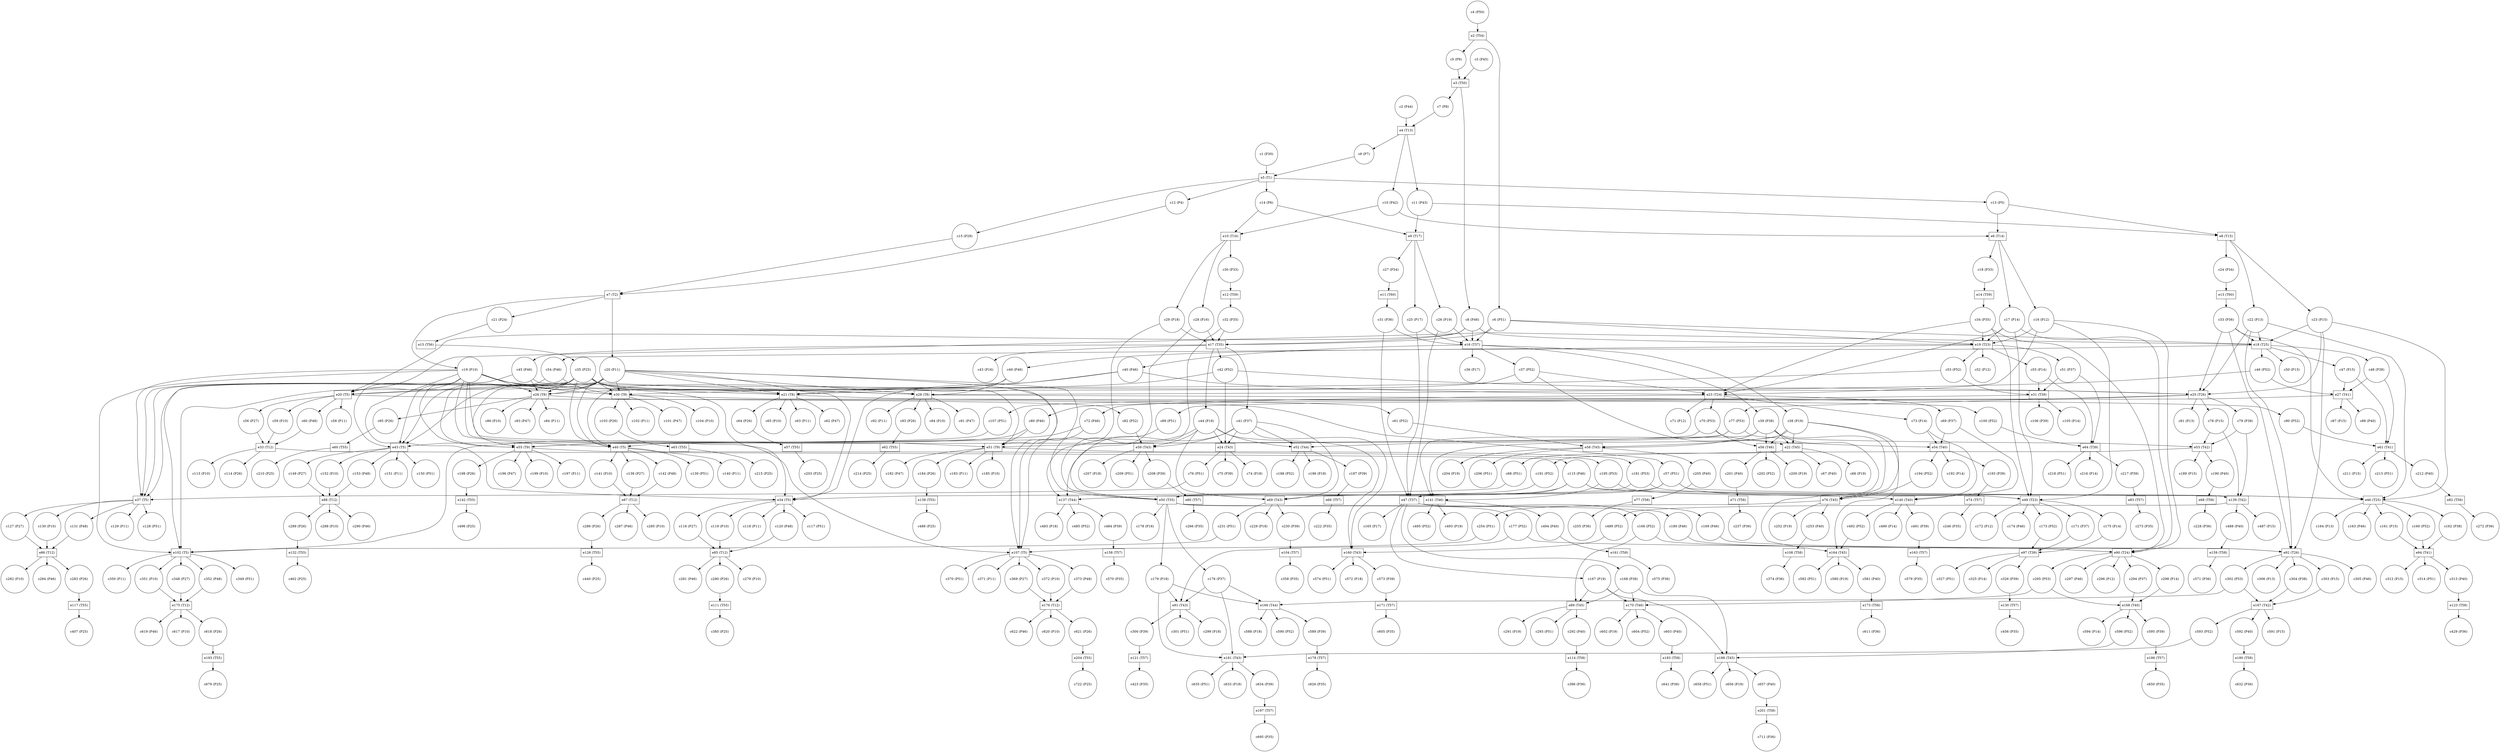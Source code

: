 digraph PetriNet {
// Places
p15 [shape=circle label="c15 (P29)"];
p326 [shape=circle label="c326 (P39)"];
p327 [shape=circle label="c327 (P51)"];
p107 [shape=circle label="c107 (P51)"];
p283 [shape=circle label="c283 (P26)"];
p173 [shape=circle label="c173 (P52)"];
p179 [shape=circle label="c179 (P18)"];
p491 [shape=circle label="c491 (P39)"];
p41 [shape=circle label="c41 (P37)"];
p371 [shape=circle label="c371 (P11)"];
p183 [shape=circle label="c183 (P11)"];
p197 [shape=circle label="c197 (P11)"];
p66 [shape=circle label="c66 (P19)"];
p57 [shape=circle label="c57 (P51)"];
p150 [shape=circle label="c150 (P51)"];
p130 [shape=circle label="c130 (P10)"];
p407 [shape=circle label="c407 (P25)"];
p11 [shape=circle label="c11 (P43)"];
p82 [shape=circle label="c82 (P52)"];
p325 [shape=circle label="c325 (P14)"];
p619 [shape=circle label="c619 (P46)"];
p114 [shape=circle label="c114 (P26)"];
p182 [shape=circle label="c182 (P47)"];
p167 [shape=circle label="c167 (P19)"];
p138 [shape=circle label="c138 (P27)"];
p593 [shape=circle label="c593 (P52)"];
p372 [shape=circle label="c372 (P10)"];
p49 [shape=circle label="c49 (P46)"];
p396 [shape=circle label="c396 (P36)"];
p33 [shape=circle label="c33 (P36)"];
p32 [shape=circle label="c32 (P35)"];
p24 [shape=circle label="c24 (P34)"];
p142 [shape=circle label="c142 (P48)"];
p209 [shape=circle label="c209 (P51)"];
p169 [shape=circle label="c169 (P46)"];
p163 [shape=circle label="c163 (P46)"];
p43 [shape=circle label="c43 (P16)"];
p617 [shape=circle label="c617 (P10)"];
p279 [shape=circle label="c279 (P10)"];
p203 [shape=circle label="c203 (P25)"];
p188 [shape=circle label="c188 (P52)"];
p489 [shape=circle label="c489 (P52)"];
p181 [shape=circle label="c181 (P53)"];
p85 [shape=circle label="c85 (P26)"];
p591 [shape=circle label="c591 (P15)"];
p621 [shape=circle label="c621 (P26)"];
p302 [shape=circle label="c302 (P53)"];
p595 [shape=circle label="c595 (P39)"];
p6 [shape=circle label="c6 (P51)"];
p189 [shape=circle label="c189 (P15)"];
p299 [shape=circle label="c299 (P18)"];
p93 [shape=circle label="c93 (P26)"];
p62 [shape=circle label="c62 (P47)"];
p215 [shape=circle label="c215 (P25)"];
p350 [shape=circle label="c350 (P11)"];
p1 [shape=circle label="c1 (P30)"];
p603 [shape=circle label="c603 (P40)"];
p69 [shape=circle label="c69 (P37)"];
p64 [shape=circle label="c64 (P26)"];
p305 [shape=circle label="c305 (P46)"];
p290 [shape=circle label="c290 (P46)"];
p456 [shape=circle label="c456 (P35)"];
p26 [shape=circle label="c26 (P19)"];
p40 [shape=circle label="c40 (P46)"];
p37 [shape=circle label="c37 (P52)"];
p486 [shape=circle label="c486 (P25)"];
p252 [shape=circle label="c252 (P19)"];
p187 [shape=circle label="c187 (P39)"];
p9 [shape=circle label="c9 (P7)"];
p31 [shape=circle label="c31 (P36)"];
p298 [shape=circle label="c298 (P14)"];
p67 [shape=circle label="c67 (P40)"];
p105 [shape=circle label="c105 (P14)"];
p204 [shape=circle label="c204 (P19)"];
p104 [shape=circle label="c104 (P10)"];
p10 [shape=circle label="c10 (P42)"];
p590 [shape=circle label="c590 (P52)"];
p44 [shape=circle label="c44 (P18)"];
p711 [shape=circle label="c711 (P36)"];
p385 [shape=circle label="c385 (P25)"];
p303 [shape=circle label="c303 (P15)"];
p633 [shape=circle label="c633 (P18)"];
p253 [shape=circle label="c253 (P40)"];
p166 [shape=circle label="c166 (P52)"];
p184 [shape=circle label="c184 (P26)"];
p88 [shape=circle label="c88 (P40)"];
p153 [shape=circle label="c153 (P48)"];
p55 [shape=circle label="c55 (P14)"];
p292 [shape=circle label="c292 (P40)"];
p214 [shape=circle label="c214 (P25)"];
p16 [shape=circle label="c16 (P12)"];
p348 [shape=circle label="c348 (P27)"];
p177 [shape=circle label="c177 (P52)"];
p222 [shape=circle label="c222 (P35)"];
p289 [shape=circle label="c289 (P26)"];
p7 [shape=circle label="c7 (P8)"];
p207 [shape=circle label="c207 (P18)"];
p30 [shape=circle label="c30 (P33)"];
p17 [shape=circle label="c17 (P14)"];
p25 [shape=circle label="c25 (P17)"];
p246 [shape=circle label="c246 (P35)"];
p100 [shape=circle label="c100 (P52)"];
p54 [shape=circle label="c54 (P46)"];
p171 [shape=circle label="c171 (P37)"];
p78 [shape=circle label="c78 (P15)"];
p217 [shape=circle label="c217 (P39)"];
p28 [shape=circle label="c28 (P16)"];
p231 [shape=circle label="c231 (P51)"];
p632 [shape=circle label="c632 (P36)"];
p45 [shape=circle label="c45 (P46)"];
p131 [shape=circle label="c131 (P48)"];
p272 [shape=circle label="c272 (P36)"];
p374 [shape=circle label="c374 (P36)"];
p119 [shape=circle label="c119 (P10)"];
p485 [shape=circle label="c485 (P52)"];
p94 [shape=circle label="c94 (P10)"];
p8 [shape=circle label="c8 (P46)"];
p47 [shape=circle label="c47 (P15)"];
p83 [shape=circle label="c83 (P47)"];
p602 [shape=circle label="c602 (P19)"];
p657 [shape=circle label="c657 (P40)"];
p141 [shape=circle label="c141 (P10)"];
p161 [shape=circle label="c161 (P15)"];
p84 [shape=circle label="c84 (P11)"];
p35 [shape=circle label="c35 (P25)"];
p570 [shape=circle label="c570 (P35)"];
p165 [shape=circle label="c165 (P17)"];
p103 [shape=circle label="c103 (P26)"];
p65 [shape=circle label="c65 (P10)"];
p618 [shape=circle label="c618 (P26)"];
p496 [shape=circle label="c496 (P25)"];
p312 [shape=circle label="c312 (P15)"];
p297 [shape=circle label="c297 (P46)"];
p626 [shape=circle label="c626 (P35)"];
p575 [shape=circle label="c575 (P36)"];
p168 [shape=circle label="c168 (P38)"];
p61 [shape=circle label="c61 (P52)"];
p42 [shape=circle label="c42 (P52)"];
p287 [shape=circle label="c287 (P46)"];
p205 [shape=circle label="c205 (P40)"];
p115 [shape=circle label="c115 (P46)"];
p572 [shape=circle label="c572 (P18)"];
p722 [shape=circle label="c722 (P25)"];
p117 [shape=circle label="c117 (P51)"];
p611 [shape=circle label="c611 (P36)"];
p102 [shape=circle label="c102 (P11)"];
p493 [shape=circle label="c493 (P19)"];
p370 [shape=circle label="c370 (P51)"];
p620 [shape=circle label="c620 (P10)"];
p488 [shape=circle label="c488 (P40)"];
p91 [shape=circle label="c91 (P47)"];
p20 [shape=circle label="c20 (P11)"];
p127 [shape=circle label="c127 (P27)"];
p87 [shape=circle label="c87 (P15)"];
p594 [shape=circle label="c594 (P14)"];
p658 [shape=circle label="c658 (P51)"];
p573 [shape=circle label="c573 (P39)"];
p86 [shape=circle label="c86 (P10)"];
p487 [shape=circle label="c487 (P15)"];
p191 [shape=circle label="c191 (P52)"];
p106 [shape=circle label="c106 (P39)"];
p12 [shape=circle label="c12 (P4)"];
p695 [shape=circle label="c695 (P35)"];
p254 [shape=circle label="c254 (P51)"];
p495 [shape=circle label="c495 (P52)"];
p58 [shape=circle label="c58 (P11)"];
p281 [shape=circle label="c281 (P46)"];
p273 [shape=circle label="c273 (P35)"];
p46 [shape=circle label="c46 (P52)"];
p198 [shape=circle label="c198 (P26)"];
p202 [shape=circle label="c202 (P52)"];
p679 [shape=circle label="c679 (P25)"];
p77 [shape=circle label="c77 (P53)"];
p201 [shape=circle label="c201 (P40)"];
p373 [shape=circle label="c373 (P48)"];
p160 [shape=circle label="c160 (P52)"];
p178 [shape=circle label="c178 (P16)"];
p51 [shape=circle label="c51 (P37)"];
p650 [shape=circle label="c650 (P35)"];
p369 [shape=circle label="c369 (P27)"];
p571 [shape=circle label="c571 (P36)"];
p71 [shape=circle label="c71 (P12)"];
p656 [shape=circle label="c656 (P19)"];
p74 [shape=circle label="c74 (P18)"];
p494 [shape=circle label="c494 (P40)"];
p641 [shape=circle label="c641 (P36)"];
p294 [shape=circle label="c294 (P37)"];
p68 [shape=circle label="c68 (P51)"];
p196 [shape=circle label="c196 (P47)"];
p50 [shape=circle label="c50 (P13)"];
p306 [shape=circle label="c306 (P13)"];
p139 [shape=circle label="c139 (P51)"];
p358 [shape=circle label="c358 (P35)"];
p579 [shape=circle label="c579 (P35)"];
p581 [shape=circle label="c581 (P40)"];
p192 [shape=circle label="c192 (P14)"];
p484 [shape=circle label="c484 (P39)"];
p490 [shape=circle label="c490 (P14)"];
p81 [shape=circle label="c81 (P13)"];
p29 [shape=circle label="c29 (P18)"];
p295 [shape=circle label="c295 (P53)"];
p349 [shape=circle label="c349 (P51)"];
p172 [shape=circle label="c172 (P12)"];
p129 [shape=circle label="c129 (P11)"];
p301 [shape=circle label="c301 (P51)"];
p266 [shape=circle label="c266 (P35)"];
p38 [shape=circle label="c38 (P19)"];
p23 [shape=circle label="c23 (P15)"];
p3 [shape=circle label="c3 (P45)"];
p176 [shape=circle label="c176 (P37)"];
p21 [shape=circle label="c21 (P24)"];
p352 [shape=circle label="c352 (P48)"];
p5 [shape=circle label="c5 (P9)"];
p48 [shape=circle label="c48 (P38)"];
p22 [shape=circle label="c22 (P13)"];
p280 [shape=circle label="c280 (P26)"];
p185 [shape=circle label="c185 (P10)"];
p190 [shape=circle label="c190 (P40)"];
p314 [shape=circle label="c314 (P51)"];
p120 [shape=circle label="c120 (P48)"];
p14 [shape=circle label="c14 (P6)"];
p212 [shape=circle label="c212 (P40)"];
p53 [shape=circle label="c53 (P52)"];
p304 [shape=circle label="c304 (P38)"];
p34 [shape=circle label="c34 (P35)"];
p596 [shape=circle label="c596 (P52)"];
p293 [shape=circle label="c293 (P51)"];
p72 [shape=circle label="c72 (P46)"];
p52 [shape=circle label="c52 (P12)"];
p440 [shape=circle label="c440 (P25)"];
p89 [shape=circle label="c89 (P51)"];
p588 [shape=circle label="c588 (P18)"];
p199 [shape=circle label="c199 (P10)"];
p351 [shape=circle label="c351 (P10)"];
p288 [shape=circle label="c288 (P10)"];
p218 [shape=circle label="c218 (P51)"];
p101 [shape=circle label="c101 (P47)"];
p60 [shape=circle label="c60 (P48)"];
p56 [shape=circle label="c56 (P27)"];
p592 [shape=circle label="c592 (P40)"];
p229 [shape=circle label="c229 (P18)"];
p483 [shape=circle label="c483 (P18)"];
p39 [shape=circle label="c39 (P38)"];
p27 [shape=circle label="c27 (P34)"];
p90 [shape=circle label="c90 (P52)"];
p193 [shape=circle label="c193 (P39)"];
p210 [shape=circle label="c210 (P25)"];
p19 [shape=circle label="c19 (P10)"];
p230 [shape=circle label="c230 (P39)"];
p4 [shape=circle label="c4 (P50)"];
p195 [shape=circle label="c195 (P53)"];
p174 [shape=circle label="c174 (P46)"];
p208 [shape=circle label="c208 (P39)"];
p492 [shape=circle label="c492 (P52)"];
p194 [shape=circle label="c194 (P52)"];
p313 [shape=circle label="c313 (P40)"];
p582 [shape=circle label="c582 (P51)"];
p228 [shape=circle label="c228 (P36)"];
p206 [shape=circle label="c206 (P51)"];
p589 [shape=circle label="c589 (P39)"];
p92 [shape=circle label="c92 (P11)"];
p296 [shape=circle label="c296 (P12)"];
p186 [shape=circle label="c186 (P18)"];
p574 [shape=circle label="c574 (P51)"];
p13 [shape=circle label="c13 (P5)"];
p605 [shape=circle label="c605 (P35)"];
p70 [shape=circle label="c70 (P53)"];
p211 [shape=circle label="c211 (P15)"];
p634 [shape=circle label="c634 (P39)"];
p300 [shape=circle label="c300 (P39)"];
p79 [shape=circle label="c79 (P38)"];
p216 [shape=circle label="c216 (P14)"];
p255 [shape=circle label="c255 (P36)"];
p462 [shape=circle label="c462 (P25)"];
p73 [shape=circle label="c73 (P14)"];
p180 [shape=circle label="c180 (P46)"];
p2 [shape=circle label="c2 (P44)"];
p423 [shape=circle label="c423 (P35)"];
p285 [shape=circle label="c285 (P10)"];
p282 [shape=circle label="c282 (P10)"];
p286 [shape=circle label="c286 (P26)"];
p118 [shape=circle label="c118 (P11)"];
p164 [shape=circle label="c164 (P13)"];
p113 [shape=circle label="c113 (P10)"];
p18 [shape=circle label="c18 (P33)"];
p140 [shape=circle label="c140 (P11)"];
p149 [shape=circle label="c149 (P27)"];
p128 [shape=circle label="c128 (P51)"];
p116 [shape=circle label="c116 (P27)"];
p59 [shape=circle label="c59 (P10)"];
p429 [shape=circle label="c429 (P36)"];
p76 [shape=circle label="c76 (P51)"];
p152 [shape=circle label="c152 (P10)"];
p622 [shape=circle label="c622 (P46)"];
p63 [shape=circle label="c63 (P11)"];
p36 [shape=circle label="c36 (P17)"];
p200 [shape=circle label="c200 (P19)"];
p604 [shape=circle label="c604 (P52)"];
p291 [shape=circle label="c291 (P19)"];
p213 [shape=circle label="c213 (P51)"];
p75 [shape=circle label="c75 (P39)"];
p580 [shape=circle label="c580 (P19)"];
p162 [shape=circle label="c162 (P38)"];
p80 [shape=circle label="c80 (P46)"];
p635 [shape=circle label="c635 (P51)"];
p284 [shape=circle label="c284 (P46)"];
p175 [shape=circle label="c175 (P14)"];
p237 [shape=circle label="c237 (P36)"];
p151 [shape=circle label="c151 (P11)"];
// Transitions
t74 [shape=box label="e74 (T57)"];
t201 [shape=box label="e201 (T58)"];
t107 [shape=box label="e107 (T5)"];
t97 [shape=box label="e97 (T39)"];
t164 [shape=box label="e164 (T45)"];
t25 [shape=box label="e25 (T26)"];
t6 [shape=box label="e6 (T14)"];
t3 [shape=box label="e3 (T50)"];
t50 [shape=box label="e50 (T35)"];
t83 [shape=box label="e83 (T57)"];
t46 [shape=box label="e46 (T25)"];
t173 [shape=box label="e173 (T58)"];
t137 [shape=box label="e137 (T44)"];
t141 [shape=box label="e141 (T46)"];
t16 [shape=box label="e16 (T37)"];
t140 [shape=box label="e140 (T40)"];
t43 [shape=box label="e43 (T5)"];
t132 [shape=box label="e132 (T55)"];
t123 [shape=box label="e123 (T58)"];
t51 [shape=box label="e51 (T9)"];
t130 [shape=box label="e130 (T57)"];
t87 [shape=box label="e87 (T12)"];
t58 [shape=box label="e58 (T45)"];
t55 [shape=box label="e55 (T9)"];
t20 [shape=box label="e20 (T5)"];
t92 [shape=box label="e92 (T26)"];
t23 [shape=box label="e23 (T24)"];
t139 [shape=box label="e139 (T42)"];
t126 [shape=box label="e126 (T55)"];
t91 [shape=box label="e91 (T43)"];
t183 [shape=box label="e183 (T58)"];
t34 [shape=box label="e34 (T5)"];
t17 [shape=box label="e17 (T35)"];
t168 [shape=box label="e168 (T40)"];
t167 [shape=box label="e167 (T42)"];
t15 [shape=box label="e15 (T56)"];
t53 [shape=box label="e53 (T42)"];
t76 [shape=box label="e76 (T45)"];
t108 [shape=box label="e108 (T58)"];
t27 [shape=box label="e27 (T41)"];
t68 [shape=box label="e68 (T58)"];
t10 [shape=box label="e10 (T16)"];
t204 [shape=box label="e204 (T55)"];
t104 [shape=box label="e104 (T57)"];
t4 [shape=box label="e4 (T13)"];
t8 [shape=box label="e8 (T15)"];
t59 [shape=box label="e59 (T43)"];
t94 [shape=box label="e94 (T41)"];
t2 [shape=box label="e2 (T54)"];
t138 [shape=box label="e138 (T55)"];
t197 [shape=box label="e197 (T57)"];
t180 [shape=box label="e180 (T58)"];
t114 [shape=box label="e114 (T58)"];
t54 [shape=box label="e54 (T40)"];
t52 [shape=box label="e52 (T44)"];
t142 [shape=box label="e142 (T55)"];
t13 [shape=box label="e13 (T60)"];
t64 [shape=box label="e64 (T39)"];
t85 [shape=box label="e85 (T12)"];
t111 [shape=box label="e111 (T55)"];
t159 [shape=box label="e159 (T58)"];
t160 [shape=box label="e160 (T43)"];
t30 [shape=box label="e30 (T8)"];
t175 [shape=box label="e175 (T12)"];
t40 [shape=box label="e40 (T5)"];
t102 [shape=box label="e102 (T5)"];
t188 [shape=box label="e188 (T45)"];
t166 [shape=box label="e166 (T44)"];
t61 [shape=box label="e61 (T41)"];
t26 [shape=box label="e26 (T8)"];
t12 [shape=box label="e12 (T59)"];
t89 [shape=box label="e89 (T45)"];
t24 [shape=box label="e24 (T43)"];
t56 [shape=box label="e56 (T46)"];
t31 [shape=box label="e31 (T39)"];
t60 [shape=box label="e60 (T55)"];
t11 [shape=box label="e11 (T60)"];
t161 [shape=box label="e161 (T58)"];
t33 [shape=box label="e33 (T12)"];
t86 [shape=box label="e86 (T12)"];
t181 [shape=box label="e181 (T43)"];
t47 [shape=box label="e47 (T37)"];
t88 [shape=box label="e88 (T12)"];
t77 [shape=box label="e77 (T58)"];
t71 [shape=box label="e71 (T58)"];
t21 [shape=box label="e21 (T8)"];
t186 [shape=box label="e186 (T57)"];
t37 [shape=box label="e37 (T5)"];
t82 [shape=box label="e82 (T58)"];
t18 [shape=box label="e18 (T25)"];
t176 [shape=box label="e176 (T12)"];
t90 [shape=box label="e90 (T24)"];
t178 [shape=box label="e178 (T57)"];
t22 [shape=box label="e22 (T45)"];
t7 [shape=box label="e7 (T2)"];
t163 [shape=box label="e163 (T57)"];
t19 [shape=box label="e19 (T23)"];
t49 [shape=box label="e49 (T23)"];
t62 [shape=box label="e62 (T55)"];
t66 [shape=box label="e66 (T57)"];
t5 [shape=box label="e5 (T1)"];
t158 [shape=box label="e158 (T57)"];
t193 [shape=box label="e193 (T55)"];
t121 [shape=box label="e121 (T57)"];
t117 [shape=box label="e117 (T55)"];
t80 [shape=box label="e80 (T57)"];
t170 [shape=box label="e170 (T46)"];
t57 [shape=box label="e57 (T55)"];
t28 [shape=box label="e28 (T8)"];
t14 [shape=box label="e14 (T59)"];
t171 [shape=box label="e171 (T57)"];
t9 [shape=box label="e9 (T17)"];
t63 [shape=box label="e63 (T55)"];
t69 [shape=box label="e69 (T43)"];
// Edges
p15 -> t7;
p326 -> t130;
p107 -> t43;
p283 -> t117;
p173 -> t97;
p179 -> t91;
p179 -> t166;
p179 -> t181;
p491 -> t163;
p41 -> t137;
p41 -> t59;
p41 -> t52;
p41 -> t160;
p41 -> t24;
p41 -> t69;
p57 -> t47;
p57 -> t50;
p57 -> t46;
p57 -> t49;
p130 -> t86;
p11 -> t9;
p11 -> t8;
p82 -> t59;
p167 -> t89;
p167 -> t170;
p167 -> t188;
p138 -> t87;
p593 -> t181;
p372 -> t176;
p49 -> t28;
p49 -> t40;
p33 -> t18;
p33 -> t25;
p33 -> t46;
p33 -> t92;
p32 -> t17;
p32 -> t50;
p24 -> t13;
p142 -> t87;
p169 -> t90;
p489 -> t160;
p181 -> t137;
p181 -> t139;
p85 -> t60;
p621 -> t204;
p302 -> t166;
p302 -> t167;
p595 -> t186;
p6 -> t16;
p6 -> t20;
p6 -> t17;
p6 -> t18;
p6 -> t19;
p93 -> t62;
p1 -> t5;
p603 -> t183;
p69 -> t54;
p69 -> t140;
p64 -> t57;
p26 -> t16;
p26 -> t47;
p40 -> t23;
p40 -> t21;
p40 -> t34;
p37 -> t22;
p37 -> t23;
p37 -> t21;
p187 -> t66;
p9 -> t5;
p31 -> t16;
p31 -> t47;
p298 -> t168;
p10 -> t10;
p10 -> t6;
p44 -> t137;
p44 -> t59;
p44 -> t52;
p44 -> t160;
p44 -> t24;
p44 -> t69;
p303 -> t167;
p253 -> t108;
p166 -> t89;
p166 -> t90;
p184 -> t138;
p153 -> t88;
p55 -> t31;
p55 -> t64;
p292 -> t114;
p16 -> t19;
p16 -> t23;
p16 -> t49;
p16 -> t90;
p348 -> t175;
p177 -> t91;
p177 -> t92;
p289 -> t132;
p7 -> t4;
p30 -> t12;
p17 -> t19;
p17 -> t23;
p17 -> t49;
p17 -> t90;
p25 -> t16;
p25 -> t47;
p100 -> t64;
p54 -> t30;
p54 -> t43;
p171 -> t97;
p78 -> t53;
p78 -> t139;
p217 -> t83;
p28 -> t17;
p28 -> t50;
p231 -> t102;
p45 -> t25;
p45 -> t26;
p45 -> t37;
p131 -> t86;
p119 -> t85;
p8 -> t16;
p8 -> t20;
p8 -> t17;
p8 -> t18;
p8 -> t19;
p47 -> t27;
p47 -> t61;
p657 -> t201;
p141 -> t87;
p161 -> t94;
p35 -> t107;
p35 -> t43;
p35 -> t51;
p35 -> t55;
p35 -> t20;
p35 -> t34;
p35 -> t30;
p35 -> t40;
p35 -> t102;
p35 -> t26;
p35 -> t21;
p35 -> t37;
p35 -> t28;
p103 -> t63;
p618 -> t193;
p168 -> t89;
p168 -> t170;
p168 -> t188;
p61 -> t58;
p42 -> t24;
p42 -> t25;
p42 -> t26;
p205 -> t77;
p115 -> t47;
p115 -> t50;
p115 -> t46;
p115 -> t49;
p488 -> t159;
p20 -> t107;
p20 -> t43;
p20 -> t51;
p20 -> t55;
p20 -> t20;
p20 -> t34;
p20 -> t30;
p20 -> t40;
p20 -> t102;
p20 -> t26;
p20 -> t21;
p20 -> t37;
p20 -> t28;
p127 -> t86;
p573 -> t171;
p191 -> t69;
p12 -> t7;
p254 -> t107;
p46 -> t27;
p46 -> t28;
p198 -> t142;
p77 -> t52;
p77 -> t53;
p77 -> t51;
p201 -> t71;
p373 -> t176;
p160 -> t94;
p51 -> t31;
p51 -> t64;
p369 -> t176;
p494 -> t161;
p294 -> t168;
p68 -> t34;
p581 -> t173;
p484 -> t158;
p29 -> t17;
p29 -> t50;
p295 -> t170;
p295 -> t168;
p38 -> t164;
p38 -> t141;
p38 -> t58;
p38 -> t76;
p38 -> t56;
p38 -> t22;
p23 -> t18;
p23 -> t25;
p23 -> t46;
p23 -> t92;
p3 -> t3;
p176 -> t91;
p176 -> t166;
p176 -> t181;
p21 -> t15;
p352 -> t175;
p5 -> t3;
p48 -> t27;
p48 -> t61;
p22 -> t18;
p22 -> t25;
p22 -> t46;
p22 -> t92;
p280 -> t111;
p190 -> t68;
p120 -> t85;
p14 -> t9;
p14 -> t10;
p212 -> t82;
p53 -> t31;
p53 -> t30;
p304 -> t167;
p34 -> t19;
p34 -> t23;
p34 -> t49;
p34 -> t90;
p596 -> t188;
p72 -> t55;
p72 -> t107;
p89 -> t40;
p351 -> t175;
p60 -> t33;
p56 -> t33;
p592 -> t180;
p39 -> t164;
p39 -> t141;
p39 -> t58;
p39 -> t76;
p39 -> t56;
p39 -> t22;
p27 -> t11;
p90 -> t61;
p193 -> t74;
p19 -> t107;
p19 -> t43;
p19 -> t51;
p19 -> t55;
p19 -> t20;
p19 -> t34;
p19 -> t30;
p19 -> t40;
p19 -> t102;
p19 -> t26;
p19 -> t21;
p19 -> t37;
p19 -> t28;
p230 -> t104;
p4 -> t2;
p195 -> t141;
p195 -> t140;
p208 -> t80;
p492 -> t164;
p194 -> t76;
p313 -> t123;
p589 -> t178;
p13 -> t8;
p13 -> t6;
p70 -> t56;
p70 -> t54;
p70 -> t55;
p634 -> t197;
p300 -> t121;
p79 -> t53;
p79 -> t139;
p73 -> t54;
p73 -> t140;
p180 -> t92;
p2 -> t4;
p286 -> t126;
p18 -> t14;
p149 -> t88;
p116 -> t85;
p59 -> t33;
p76 -> t37;
p152 -> t88;
p162 -> t94;
p80 -> t51;
p80 -> t102;
p175 -> t97;
t74 -> p246;
t201 -> p711;
t107 -> p371;
t107 -> p372;
t107 -> p370;
t107 -> p373;
t107 -> p369;
t97 -> p325;
t97 -> p326;
t97 -> p327;
t164 -> p580;
t164 -> p581;
t164 -> p582;
t25 -> p78;
t25 -> p77;
t25 -> p81;
t25 -> p79;
t25 -> p80;
t6 -> p16;
t6 -> p17;
t6 -> p18;
t3 -> p7;
t3 -> p8;
t50 -> p179;
t50 -> p177;
t50 -> p178;
t50 -> p176;
t50 -> p180;
t83 -> p273;
t46 -> p163;
t46 -> p161;
t46 -> p160;
t46 -> p164;
t46 -> p162;
t173 -> p611;
t137 -> p483;
t137 -> p484;
t137 -> p485;
t141 -> p493;
t141 -> p494;
t141 -> p495;
t16 -> p40;
t16 -> p37;
t16 -> p38;
t16 -> p39;
t16 -> p36;
t140 -> p490;
t140 -> p491;
t140 -> p492;
t43 -> p150;
t43 -> p153;
t43 -> p149;
t43 -> p152;
t43 -> p151;
t132 -> p462;
t123 -> p429;
t51 -> p183;
t51 -> p182;
t51 -> p181;
t51 -> p184;
t51 -> p185;
t130 -> p456;
t87 -> p285;
t87 -> p286;
t87 -> p287;
t58 -> p204;
t58 -> p205;
t58 -> p206;
t55 -> p197;
t55 -> p198;
t55 -> p196;
t55 -> p199;
t55 -> p195;
t20 -> p57;
t20 -> p58;
t20 -> p60;
t20 -> p56;
t20 -> p59;
t92 -> p302;
t92 -> p305;
t92 -> p303;
t92 -> p306;
t92 -> p304;
t23 -> p69;
t23 -> p71;
t23 -> p72;
t23 -> p70;
t23 -> p73;
t139 -> p487;
t139 -> p488;
t139 -> p489;
t126 -> p440;
t91 -> p299;
t91 -> p300;
t91 -> p301;
t183 -> p641;
t34 -> p119;
t34 -> p117;
t34 -> p120;
t34 -> p118;
t34 -> p116;
t17 -> p41;
t17 -> p43;
t17 -> p44;
t17 -> p45;
t17 -> p42;
t168 -> p594;
t168 -> p595;
t168 -> p596;
t167 -> p591;
t167 -> p592;
t167 -> p593;
t15 -> p35;
t53 -> p189;
t53 -> p190;
t53 -> p191;
t76 -> p252;
t76 -> p253;
t76 -> p254;
t108 -> p374;
t27 -> p87;
t27 -> p88;
t27 -> p89;
t68 -> p228;
t10 -> p28;
t10 -> p29;
t10 -> p30;
t204 -> p722;
t104 -> p358;
t4 -> p9;
t4 -> p10;
t4 -> p11;
t8 -> p22;
t8 -> p23;
t8 -> p24;
t59 -> p207;
t59 -> p208;
t59 -> p209;
t94 -> p312;
t94 -> p313;
t94 -> p314;
t2 -> p5;
t2 -> p6;
t138 -> p486;
t197 -> p695;
t180 -> p632;
t114 -> p396;
t54 -> p192;
t54 -> p193;
t54 -> p194;
t52 -> p186;
t52 -> p187;
t52 -> p188;
t142 -> p496;
t13 -> p33;
t64 -> p216;
t64 -> p217;
t64 -> p218;
t85 -> p279;
t85 -> p280;
t85 -> p281;
t111 -> p385;
t159 -> p571;
t160 -> p572;
t160 -> p573;
t160 -> p574;
t30 -> p104;
t30 -> p100;
t30 -> p103;
t30 -> p102;
t30 -> p101;
t175 -> p617;
t175 -> p618;
t175 -> p619;
t40 -> p138;
t40 -> p142;
t40 -> p141;
t40 -> p139;
t40 -> p140;
t102 -> p350;
t102 -> p348;
t102 -> p349;
t102 -> p352;
t102 -> p351;
t188 -> p656;
t188 -> p657;
t188 -> p658;
t166 -> p588;
t166 -> p589;
t166 -> p590;
t61 -> p211;
t61 -> p212;
t61 -> p213;
t26 -> p82;
t26 -> p85;
t26 -> p83;
t26 -> p84;
t26 -> p86;
t12 -> p32;
t89 -> p291;
t89 -> p292;
t89 -> p293;
t24 -> p74;
t24 -> p75;
t24 -> p76;
t56 -> p200;
t56 -> p201;
t56 -> p202;
t31 -> p105;
t31 -> p106;
t31 -> p107;
t60 -> p210;
t11 -> p31;
t161 -> p575;
t33 -> p113;
t33 -> p114;
t33 -> p115;
t86 -> p282;
t86 -> p283;
t86 -> p284;
t181 -> p633;
t181 -> p634;
t181 -> p635;
t47 -> p167;
t47 -> p169;
t47 -> p166;
t47 -> p165;
t47 -> p168;
t88 -> p288;
t88 -> p289;
t88 -> p290;
t77 -> p255;
t71 -> p237;
t21 -> p62;
t21 -> p64;
t21 -> p65;
t21 -> p61;
t21 -> p63;
t186 -> p650;
t37 -> p130;
t37 -> p131;
t37 -> p127;
t37 -> p129;
t37 -> p128;
t82 -> p272;
t18 -> p49;
t18 -> p47;
t18 -> p46;
t18 -> p50;
t18 -> p48;
t176 -> p620;
t176 -> p621;
t176 -> p622;
t90 -> p298;
t90 -> p297;
t90 -> p294;
t90 -> p295;
t90 -> p296;
t178 -> p626;
t22 -> p66;
t22 -> p67;
t22 -> p68;
t7 -> p19;
t7 -> p20;
t7 -> p21;
t163 -> p579;
t19 -> p55;
t19 -> p54;
t19 -> p51;
t19 -> p53;
t19 -> p52;
t49 -> p173;
t49 -> p171;
t49 -> p172;
t49 -> p174;
t49 -> p175;
t62 -> p214;
t66 -> p222;
t5 -> p12;
t5 -> p13;
t5 -> p14;
t5 -> p15;
t158 -> p570;
t193 -> p679;
t121 -> p423;
t117 -> p407;
t80 -> p266;
t170 -> p602;
t170 -> p603;
t170 -> p604;
t57 -> p203;
t28 -> p93;
t28 -> p94;
t28 -> p91;
t28 -> p90;
t28 -> p92;
t14 -> p34;
t171 -> p605;
t9 -> p25;
t9 -> p26;
t9 -> p27;
t63 -> p215;
t69 -> p229;
t69 -> p230;
t69 -> p231;
}
